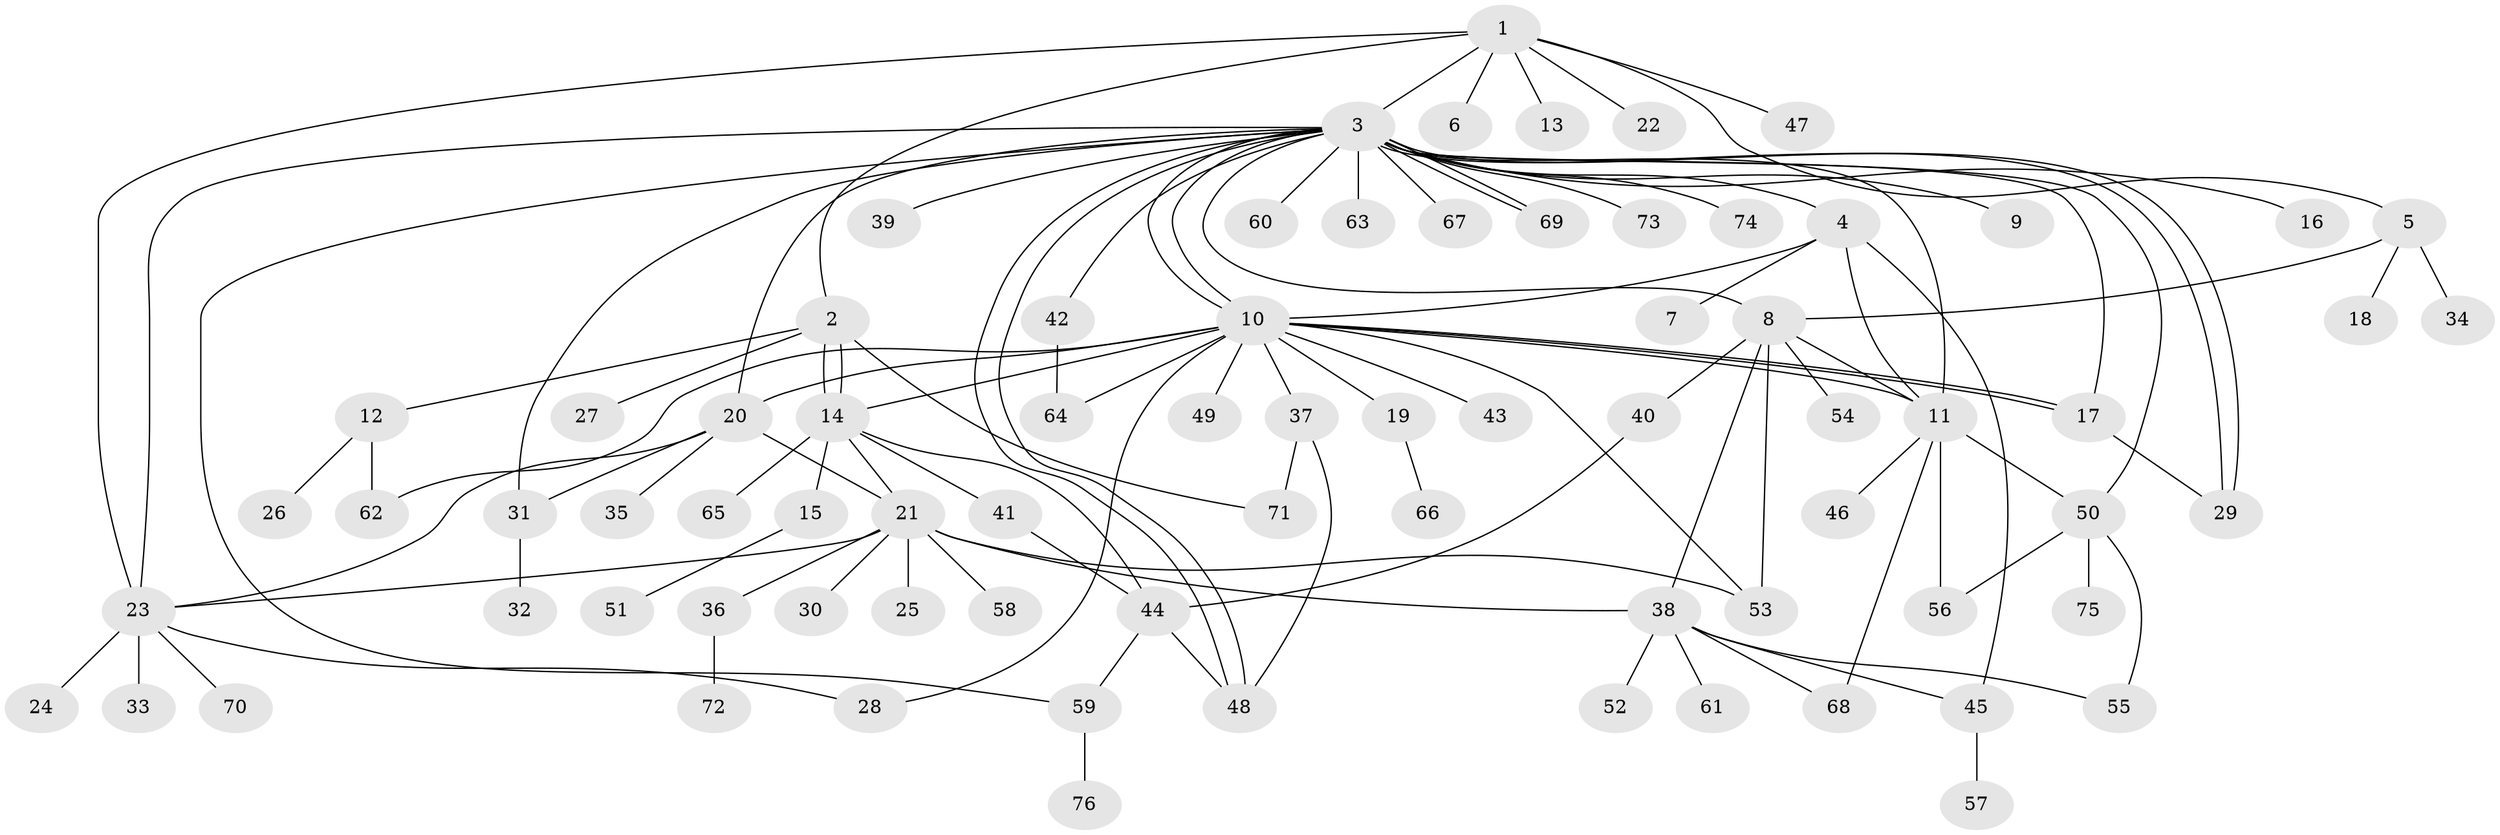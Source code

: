 // Generated by graph-tools (version 1.1) at 2025/49/03/09/25 03:49:51]
// undirected, 76 vertices, 112 edges
graph export_dot {
graph [start="1"]
  node [color=gray90,style=filled];
  1;
  2;
  3;
  4;
  5;
  6;
  7;
  8;
  9;
  10;
  11;
  12;
  13;
  14;
  15;
  16;
  17;
  18;
  19;
  20;
  21;
  22;
  23;
  24;
  25;
  26;
  27;
  28;
  29;
  30;
  31;
  32;
  33;
  34;
  35;
  36;
  37;
  38;
  39;
  40;
  41;
  42;
  43;
  44;
  45;
  46;
  47;
  48;
  49;
  50;
  51;
  52;
  53;
  54;
  55;
  56;
  57;
  58;
  59;
  60;
  61;
  62;
  63;
  64;
  65;
  66;
  67;
  68;
  69;
  70;
  71;
  72;
  73;
  74;
  75;
  76;
  1 -- 2;
  1 -- 3;
  1 -- 5;
  1 -- 6;
  1 -- 13;
  1 -- 22;
  1 -- 23;
  1 -- 47;
  2 -- 12;
  2 -- 14;
  2 -- 14;
  2 -- 27;
  2 -- 71;
  3 -- 4;
  3 -- 8;
  3 -- 9;
  3 -- 10;
  3 -- 10;
  3 -- 11;
  3 -- 16;
  3 -- 17;
  3 -- 20;
  3 -- 23;
  3 -- 29;
  3 -- 29;
  3 -- 31;
  3 -- 39;
  3 -- 42;
  3 -- 48;
  3 -- 48;
  3 -- 50;
  3 -- 59;
  3 -- 60;
  3 -- 63;
  3 -- 67;
  3 -- 69;
  3 -- 69;
  3 -- 73;
  3 -- 74;
  4 -- 7;
  4 -- 10;
  4 -- 11;
  4 -- 45;
  5 -- 8;
  5 -- 18;
  5 -- 34;
  8 -- 11;
  8 -- 38;
  8 -- 40;
  8 -- 53;
  8 -- 54;
  10 -- 11;
  10 -- 14;
  10 -- 17;
  10 -- 17;
  10 -- 19;
  10 -- 20;
  10 -- 28;
  10 -- 37;
  10 -- 43;
  10 -- 49;
  10 -- 53;
  10 -- 62;
  10 -- 64;
  11 -- 46;
  11 -- 50;
  11 -- 56;
  11 -- 68;
  12 -- 26;
  12 -- 62;
  14 -- 15;
  14 -- 21;
  14 -- 41;
  14 -- 44;
  14 -- 65;
  15 -- 51;
  17 -- 29;
  19 -- 66;
  20 -- 21;
  20 -- 23;
  20 -- 31;
  20 -- 35;
  21 -- 23;
  21 -- 25;
  21 -- 30;
  21 -- 36;
  21 -- 38;
  21 -- 53;
  21 -- 58;
  23 -- 24;
  23 -- 28;
  23 -- 33;
  23 -- 70;
  31 -- 32;
  36 -- 72;
  37 -- 48;
  37 -- 71;
  38 -- 45;
  38 -- 52;
  38 -- 55;
  38 -- 61;
  38 -- 68;
  40 -- 44;
  41 -- 44;
  42 -- 64;
  44 -- 48;
  44 -- 59;
  45 -- 57;
  50 -- 55;
  50 -- 56;
  50 -- 75;
  59 -- 76;
}
